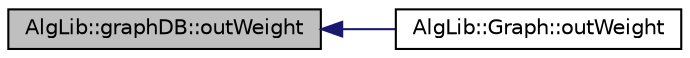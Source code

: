 digraph "AlgLib::graphDB::outWeight"
{
  edge [fontname="Helvetica",fontsize="10",labelfontname="Helvetica",labelfontsize="10"];
  node [fontname="Helvetica",fontsize="10",shape=record];
  rankdir="LR";
  Node1 [label="AlgLib::graphDB::outWeight",height=0.2,width=0.4,color="black", fillcolor="grey75", style="filled", fontcolor="black"];
  Node1 -> Node2 [dir="back",color="midnightblue",fontsize="10",style="solid",fontname="Helvetica"];
  Node2 [label="AlgLib::Graph::outWeight",height=0.2,width=0.4,color="black", fillcolor="white", style="filled",URL="$class_alg_lib_1_1_graph.html#ad0d722ed1e8530d3b6cdfa2224facb84"];
}
